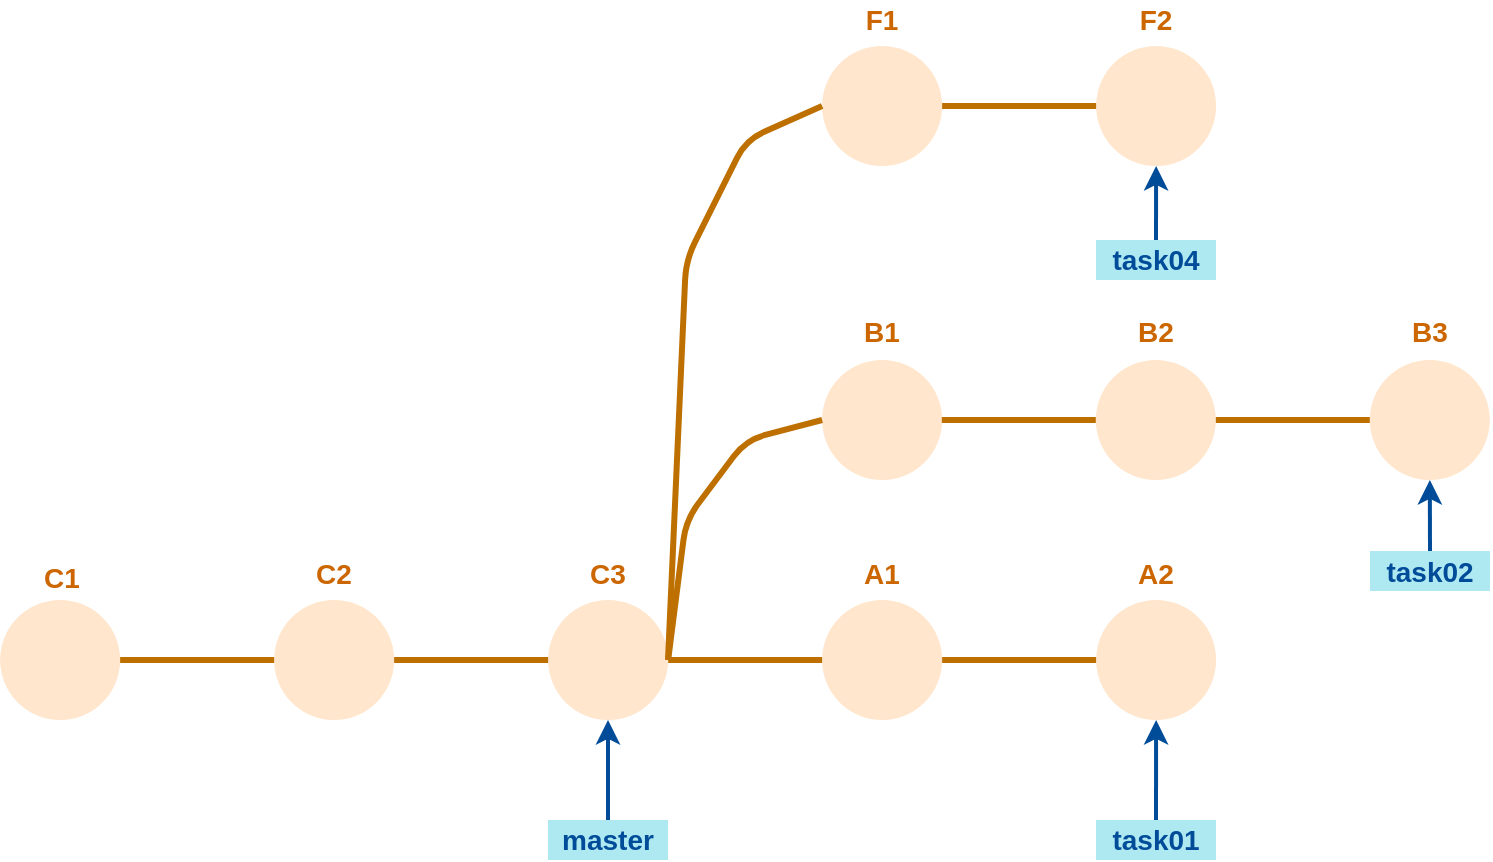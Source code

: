 <mxfile version="12.1.3" type="device" pages="1"><diagram id="HAET5fpl5bqPvAFkC88v" name="Page-1"><mxGraphModel dx="1255" dy="667" grid="1" gridSize="10" guides="1" tooltips="1" connect="1" arrows="1" fold="1" page="1" pageScale="1" pageWidth="1100" pageHeight="1169" math="0" shadow="0"><root><mxCell id="0"/><mxCell id="1" parent="0"/><mxCell id="OzglFJ8sJ1fg2wrmD4SC-4" value="" style="ellipse;whiteSpace=wrap;html=1;aspect=fixed;fillColor=#FFE6CC;strokeColor=none;" parent="1" vertex="1"><mxGeometry x="40.059" y="340" width="60" height="60" as="geometry"/></mxCell><mxCell id="OzglFJ8sJ1fg2wrmD4SC-5" value="" style="ellipse;whiteSpace=wrap;html=1;aspect=fixed;fillColor=#FFE6CC;strokeColor=none;" parent="1" vertex="1"><mxGeometry x="177.059" y="340" width="60" height="60" as="geometry"/></mxCell><mxCell id="OzglFJ8sJ1fg2wrmD4SC-6" value="" style="endArrow=none;html=1;entryX=1;entryY=0.5;entryDx=0;entryDy=0;exitX=0;exitY=0.5;exitDx=0;exitDy=0;endFill=0;fillColor=#f0a30a;strokeColor=#BD7000;strokeWidth=3;" parent="1" source="OzglFJ8sJ1fg2wrmD4SC-5" target="OzglFJ8sJ1fg2wrmD4SC-4" edge="1"><mxGeometry width="50" height="50" relative="1" as="geometry"><mxPoint x="40.059" y="490" as="sourcePoint"/><mxPoint x="90.059" y="440" as="targetPoint"/></mxGeometry></mxCell><mxCell id="OzglFJ8sJ1fg2wrmD4SC-7" value="C1" style="text;html=1;strokeColor=none;fillColor=none;align=center;verticalAlign=middle;whiteSpace=wrap;rounded=0;fontStyle=1;fontSize=14;fontColor=#CC6600;" parent="1" vertex="1"><mxGeometry x="50.5" y="317" width="40" height="23" as="geometry"/></mxCell><mxCell id="OzglFJ8sJ1fg2wrmD4SC-8" value="C2" style="text;html=1;strokeColor=none;fillColor=none;align=center;verticalAlign=middle;whiteSpace=wrap;rounded=0;fontStyle=1;fontSize=14;fontColor=#CC6600;" parent="1" vertex="1"><mxGeometry x="187.059" y="317" width="40" height="20" as="geometry"/></mxCell><mxCell id="OzglFJ8sJ1fg2wrmD4SC-9" value="" style="ellipse;whiteSpace=wrap;html=1;aspect=fixed;fillColor=#FFE6CC;strokeColor=none;" parent="1" vertex="1"><mxGeometry x="314.059" y="340" width="60" height="60" as="geometry"/></mxCell><mxCell id="OzglFJ8sJ1fg2wrmD4SC-10" value="" style="endArrow=none;html=1;entryX=1;entryY=0.5;entryDx=0;entryDy=0;exitX=0;exitY=0.5;exitDx=0;exitDy=0;endFill=0;fillColor=#f0a30a;strokeColor=#BD7000;strokeWidth=3;" parent="1" source="OzglFJ8sJ1fg2wrmD4SC-9" edge="1"><mxGeometry width="50" height="50" relative="1" as="geometry"><mxPoint x="177.059" y="490" as="sourcePoint"/><mxPoint x="237.059" y="370" as="targetPoint"/></mxGeometry></mxCell><mxCell id="OzglFJ8sJ1fg2wrmD4SC-11" value="C3" style="text;html=1;strokeColor=none;fillColor=none;align=center;verticalAlign=middle;whiteSpace=wrap;rounded=0;fontStyle=1;fontSize=14;fontColor=#CC6600;" parent="1" vertex="1"><mxGeometry x="324.059" y="317" width="40" height="20" as="geometry"/></mxCell><mxCell id="mrfmCj64JZZggaUAGXXq-5" value="master" style="text;html=1;strokeColor=none;fillColor=#AEE9F2;align=center;verticalAlign=middle;whiteSpace=wrap;rounded=0;fontStyle=1;fontSize=14;fontColor=#004C99;" parent="1" vertex="1"><mxGeometry x="314" y="450" width="60" height="20" as="geometry"/></mxCell><mxCell id="mrfmCj64JZZggaUAGXXq-6" value="" style="endArrow=classic;html=1;strokeColor=#004C99;fillColor=#FFB366;fontColor=#07733D;exitX=0.5;exitY=0;exitDx=0;exitDy=0;entryX=0.5;entryY=1;entryDx=0;entryDy=0;strokeWidth=2;" parent="1" source="mrfmCj64JZZggaUAGXXq-5" edge="1"><mxGeometry width="50" height="50" relative="1" as="geometry"><mxPoint x="354" y="290" as="sourcePoint"/><mxPoint x="344" y="400" as="targetPoint"/></mxGeometry></mxCell><mxCell id="mrfmCj64JZZggaUAGXXq-9" value="" style="ellipse;whiteSpace=wrap;html=1;aspect=fixed;fillColor=#FFE6CC;strokeColor=none;" parent="1" vertex="1"><mxGeometry x="451.059" y="340" width="60" height="60" as="geometry"/></mxCell><mxCell id="mrfmCj64JZZggaUAGXXq-10" value="" style="endArrow=none;html=1;entryX=1;entryY=0.5;entryDx=0;entryDy=0;exitX=0;exitY=0.5;exitDx=0;exitDy=0;endFill=0;fillColor=#f0a30a;strokeColor=#BD7000;strokeWidth=3;" parent="1" source="mrfmCj64JZZggaUAGXXq-9" edge="1"><mxGeometry width="50" height="50" relative="1" as="geometry"><mxPoint x="314.059" y="490" as="sourcePoint"/><mxPoint x="374.059" y="370" as="targetPoint"/></mxGeometry></mxCell><mxCell id="mrfmCj64JZZggaUAGXXq-11" value="A1" style="text;html=1;strokeColor=none;fillColor=none;align=center;verticalAlign=middle;whiteSpace=wrap;rounded=0;fontStyle=1;fontSize=14;fontColor=#CC6600;" parent="1" vertex="1"><mxGeometry x="461.059" y="317" width="40" height="20" as="geometry"/></mxCell><mxCell id="mrfmCj64JZZggaUAGXXq-16" value="" style="ellipse;whiteSpace=wrap;html=1;aspect=fixed;fillColor=#FFE6CC;strokeColor=none;" parent="1" vertex="1"><mxGeometry x="451.059" y="220" width="60" height="60" as="geometry"/></mxCell><mxCell id="mrfmCj64JZZggaUAGXXq-17" value="B2" style="text;html=1;strokeColor=none;fillColor=none;align=center;verticalAlign=middle;whiteSpace=wrap;rounded=0;fontStyle=1;fontSize=14;fontColor=#CC6600;" parent="1" vertex="1"><mxGeometry x="598.059" y="196" width="40" height="20" as="geometry"/></mxCell><mxCell id="mrfmCj64JZZggaUAGXXq-20" value="" style="endArrow=none;html=1;entryX=1;entryY=0.5;entryDx=0;entryDy=0;exitX=0;exitY=0.5;exitDx=0;exitDy=0;endFill=0;fillColor=#f0a30a;strokeColor=#BD7000;strokeWidth=3;" parent="1" source="mrfmCj64JZZggaUAGXXq-16" edge="1"><mxGeometry width="50" height="50" relative="1" as="geometry"><mxPoint x="461.059" y="380" as="sourcePoint"/><mxPoint x="374.059" y="370" as="targetPoint"/><Array as="points"><mxPoint x="413" y="260"/><mxPoint x="383" y="300"/></Array></mxGeometry></mxCell><mxCell id="mrfmCj64JZZggaUAGXXq-21" value="" style="ellipse;whiteSpace=wrap;html=1;aspect=fixed;fillColor=#FFE6CC;strokeColor=none;" parent="1" vertex="1"><mxGeometry x="587.912" y="220" width="60" height="60" as="geometry"/></mxCell><mxCell id="mrfmCj64JZZggaUAGXXq-22" value="" style="endArrow=none;html=1;entryX=1;entryY=0.5;entryDx=0;entryDy=0;exitX=0;exitY=0.5;exitDx=0;exitDy=0;endFill=0;fillColor=#f0a30a;strokeColor=#BD7000;strokeWidth=3;" parent="1" source="mrfmCj64JZZggaUAGXXq-21" edge="1"><mxGeometry width="50" height="50" relative="1" as="geometry"><mxPoint x="450.912" y="370" as="sourcePoint"/><mxPoint x="510.912" y="250" as="targetPoint"/></mxGeometry></mxCell><mxCell id="mrfmCj64JZZggaUAGXXq-23" value="B1" style="text;html=1;strokeColor=none;fillColor=none;align=center;verticalAlign=middle;whiteSpace=wrap;rounded=0;fontStyle=1;fontSize=14;fontColor=#CC6600;" parent="1" vertex="1"><mxGeometry x="460.912" y="196" width="40" height="20" as="geometry"/></mxCell><mxCell id="RzXMd3EYwnXnFl7FY2C6-1" value="task02" style="text;html=1;strokeColor=none;fillColor=#AEE9F2;align=center;verticalAlign=middle;whiteSpace=wrap;rounded=0;fontStyle=1;fontSize=14;fontColor=#004C99;labelBorderColor=none;" parent="1" vertex="1"><mxGeometry x="725" y="315.5" width="60" height="20" as="geometry"/></mxCell><mxCell id="RzXMd3EYwnXnFl7FY2C6-2" value="B3" style="text;html=1;strokeColor=none;fillColor=none;align=center;verticalAlign=middle;whiteSpace=wrap;rounded=0;fontStyle=1;fontSize=14;fontColor=#CC6600;" parent="1" vertex="1"><mxGeometry x="735.059" y="196" width="40" height="20" as="geometry"/></mxCell><mxCell id="RzXMd3EYwnXnFl7FY2C6-3" value="" style="endArrow=classic;html=1;strokeColor=#004C99;fillColor=#FFB366;fontColor=#07733D;exitX=0.5;exitY=0;exitDx=0;exitDy=0;strokeWidth=2;entryX=0.5;entryY=1;entryDx=0;entryDy=0;" parent="1" source="RzXMd3EYwnXnFl7FY2C6-1" edge="1" target="RzXMd3EYwnXnFl7FY2C6-4"><mxGeometry width="50" height="50" relative="1" as="geometry"><mxPoint x="628" y="460" as="sourcePoint"/><mxPoint x="755.059" y="260" as="targetPoint"/></mxGeometry></mxCell><mxCell id="RzXMd3EYwnXnFl7FY2C6-4" value="" style="ellipse;whiteSpace=wrap;html=1;aspect=fixed;fillColor=#FFE6CC;strokeColor=none;" parent="1" vertex="1"><mxGeometry x="724.912" y="220" width="60" height="60" as="geometry"/></mxCell><mxCell id="RzXMd3EYwnXnFl7FY2C6-5" value="" style="endArrow=none;html=1;entryX=1;entryY=0.5;entryDx=0;entryDy=0;exitX=0;exitY=0.5;exitDx=0;exitDy=0;endFill=0;fillColor=#f0a30a;strokeColor=#BD7000;strokeWidth=3;" parent="1" source="RzXMd3EYwnXnFl7FY2C6-4" edge="1"><mxGeometry width="50" height="50" relative="1" as="geometry"><mxPoint x="587.912" y="370" as="sourcePoint"/><mxPoint x="647.912" y="250" as="targetPoint"/></mxGeometry></mxCell><mxCell id="RzXMd3EYwnXnFl7FY2C6-6" value="task01" style="text;html=1;strokeColor=none;fillColor=#AEE9F2;align=center;verticalAlign=middle;whiteSpace=wrap;rounded=0;fontStyle=1;fontSize=14;fontColor=#004C99;labelBorderColor=none;" parent="1" vertex="1"><mxGeometry x="588" y="450" width="60" height="20" as="geometry"/></mxCell><mxCell id="RzXMd3EYwnXnFl7FY2C6-7" value="" style="ellipse;whiteSpace=wrap;html=1;aspect=fixed;fillColor=#FFE6CC;strokeColor=none;" parent="1" vertex="1"><mxGeometry x="588.059" y="340" width="60" height="60" as="geometry"/></mxCell><mxCell id="RzXMd3EYwnXnFl7FY2C6-8" value="" style="endArrow=none;html=1;entryX=1;entryY=0.5;entryDx=0;entryDy=0;exitX=0;exitY=0.5;exitDx=0;exitDy=0;endFill=0;fillColor=#f0a30a;strokeColor=#BD7000;strokeWidth=3;" parent="1" source="RzXMd3EYwnXnFl7FY2C6-7" edge="1"><mxGeometry width="50" height="50" relative="1" as="geometry"><mxPoint x="451.059" y="490" as="sourcePoint"/><mxPoint x="511.059" y="370" as="targetPoint"/></mxGeometry></mxCell><mxCell id="RzXMd3EYwnXnFl7FY2C6-9" value="A2" style="text;html=1;strokeColor=none;fillColor=none;align=center;verticalAlign=middle;whiteSpace=wrap;rounded=0;fontStyle=1;fontSize=14;fontColor=#CC6600;" parent="1" vertex="1"><mxGeometry x="598.059" y="317" width="40" height="20" as="geometry"/></mxCell><mxCell id="RzXMd3EYwnXnFl7FY2C6-10" value="" style="endArrow=classic;html=1;strokeColor=#004C99;fillColor=#FFB366;fontColor=#07733D;exitX=0.5;exitY=0;exitDx=0;exitDy=0;entryX=0.5;entryY=1;entryDx=0;entryDy=0;strokeWidth=2;" parent="1" source="RzXMd3EYwnXnFl7FY2C6-6" target="RzXMd3EYwnXnFl7FY2C6-7" edge="1"><mxGeometry width="50" height="50" relative="1" as="geometry"><mxPoint x="491" y="460" as="sourcePoint"/><mxPoint x="491" y="410" as="targetPoint"/></mxGeometry></mxCell><mxCell id="jZj7xMTopj4IZRrKQvxz-1" value="" style="ellipse;whiteSpace=wrap;html=1;aspect=fixed;fillColor=#FFE6CC;strokeColor=none;" vertex="1" parent="1"><mxGeometry x="451.059" y="63" width="60" height="60" as="geometry"/></mxCell><mxCell id="jZj7xMTopj4IZRrKQvxz-2" value="F1" style="text;html=1;strokeColor=none;fillColor=none;align=center;verticalAlign=middle;whiteSpace=wrap;rounded=0;fontStyle=1;fontSize=14;fontColor=#CC6600;" vertex="1" parent="1"><mxGeometry x="461.059" y="40" width="40" height="20" as="geometry"/></mxCell><mxCell id="jZj7xMTopj4IZRrKQvxz-3" value="task04" style="text;html=1;strokeColor=none;fillColor=#AEE9F2;align=center;verticalAlign=middle;whiteSpace=wrap;rounded=0;fontStyle=1;fontSize=14;fontColor=#004C99;labelBorderColor=none;" vertex="1" parent="1"><mxGeometry x="588" y="160" width="60" height="20" as="geometry"/></mxCell><mxCell id="jZj7xMTopj4IZRrKQvxz-4" value="" style="ellipse;whiteSpace=wrap;html=1;aspect=fixed;fillColor=#FFE6CC;strokeColor=none;" vertex="1" parent="1"><mxGeometry x="588.059" y="63" width="60" height="60" as="geometry"/></mxCell><mxCell id="jZj7xMTopj4IZRrKQvxz-5" value="" style="endArrow=none;html=1;entryX=1;entryY=0.5;entryDx=0;entryDy=0;exitX=0;exitY=0.5;exitDx=0;exitDy=0;endFill=0;fillColor=#f0a30a;strokeColor=#BD7000;strokeWidth=3;" edge="1" parent="1" source="jZj7xMTopj4IZRrKQvxz-4"><mxGeometry width="50" height="50" relative="1" as="geometry"><mxPoint x="451.059" y="213" as="sourcePoint"/><mxPoint x="511.059" y="93" as="targetPoint"/></mxGeometry></mxCell><mxCell id="jZj7xMTopj4IZRrKQvxz-6" value="F2" style="text;html=1;strokeColor=none;fillColor=none;align=center;verticalAlign=middle;whiteSpace=wrap;rounded=0;fontStyle=1;fontSize=14;fontColor=#CC6600;" vertex="1" parent="1"><mxGeometry x="598.059" y="40" width="40" height="20" as="geometry"/></mxCell><mxCell id="jZj7xMTopj4IZRrKQvxz-7" value="" style="endArrow=classic;html=1;strokeColor=#004C99;fillColor=#FFB366;fontColor=#07733D;exitX=0.5;exitY=0;exitDx=0;exitDy=0;entryX=0.5;entryY=1;entryDx=0;entryDy=0;strokeWidth=2;" edge="1" parent="1" source="jZj7xMTopj4IZRrKQvxz-3" target="jZj7xMTopj4IZRrKQvxz-4"><mxGeometry width="50" height="50" relative="1" as="geometry"><mxPoint x="491" y="183" as="sourcePoint"/><mxPoint x="491" y="133" as="targetPoint"/></mxGeometry></mxCell><mxCell id="jZj7xMTopj4IZRrKQvxz-8" value="" style="endArrow=none;html=1;exitX=0;exitY=0.5;exitDx=0;exitDy=0;endFill=0;fillColor=#f0a30a;strokeColor=#BD7000;strokeWidth=3;" edge="1" parent="1" source="jZj7xMTopj4IZRrKQvxz-1"><mxGeometry width="50" height="50" relative="1" as="geometry"><mxPoint x="451.059" y="53" as="sourcePoint"/><mxPoint x="374" y="370" as="targetPoint"/><Array as="points"><mxPoint x="413" y="110"/><mxPoint x="383" y="170"/></Array></mxGeometry></mxCell></root></mxGraphModel></diagram></mxfile>